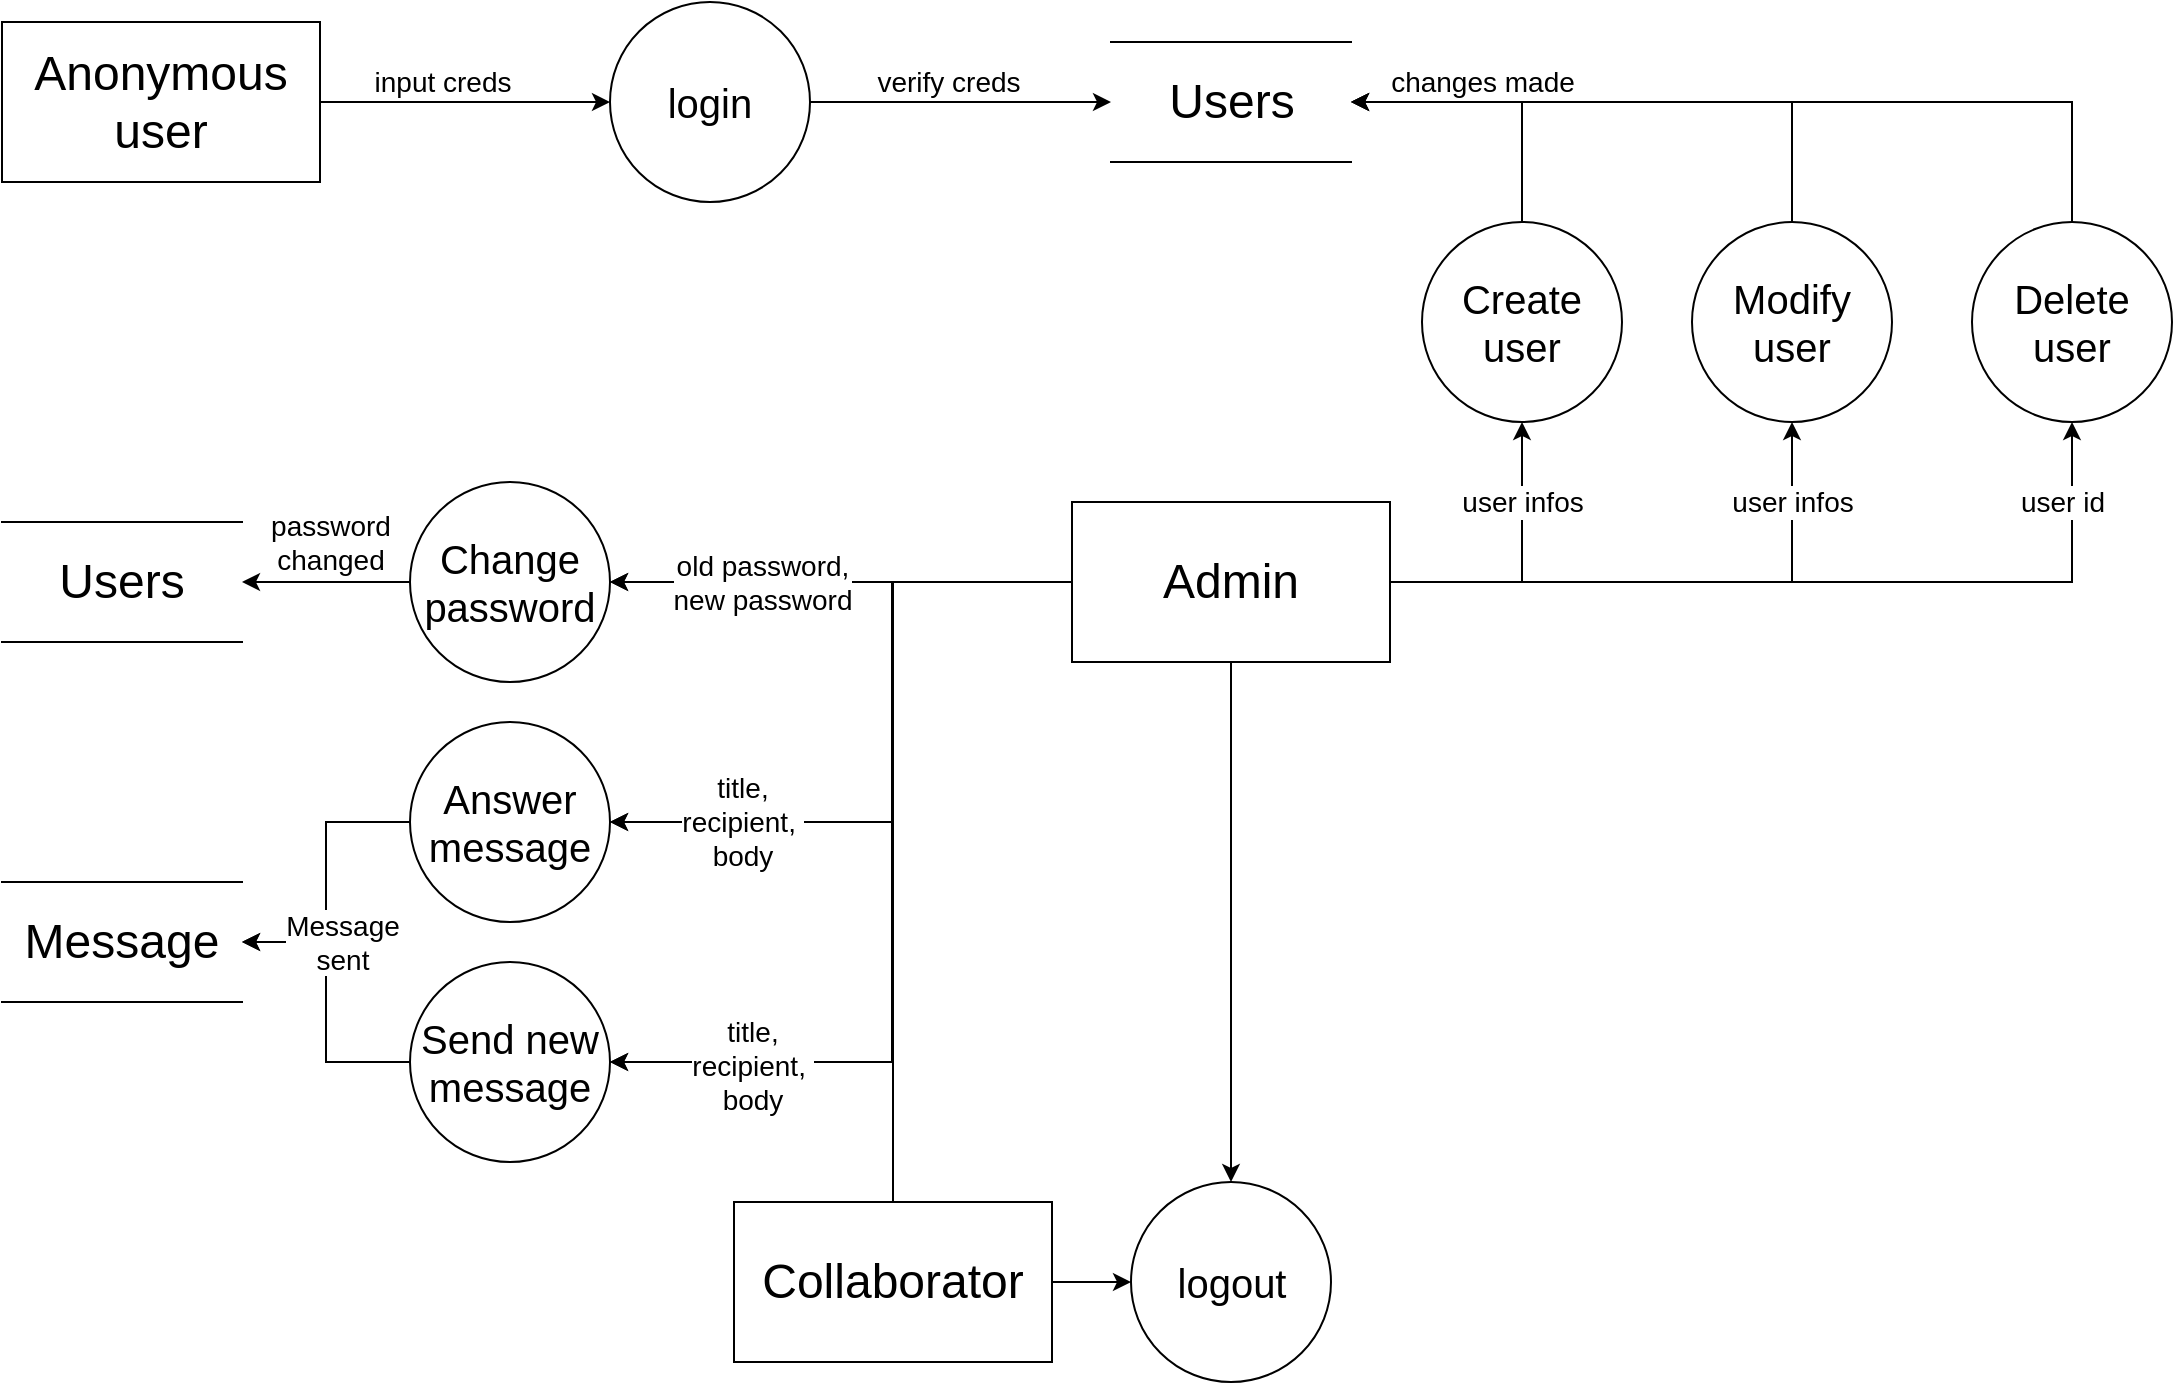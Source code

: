 <mxfile version="14.1.2" type="github">
  <diagram name="Page-1" id="b520641d-4fe3-3701-9064-5fc419738815">
    <mxGraphModel dx="1402" dy="735" grid="1" gridSize="10" guides="1" tooltips="1" connect="1" arrows="1" fold="1" page="1" pageScale="1" pageWidth="1100" pageHeight="850" background="#ffffff" math="0" shadow="0">
      <root>
        <mxCell id="0" />
        <mxCell id="1" parent="0" />
        <mxCell id="yYCxjWseCUKF4XzvSQsX-28" style="edgeStyle=orthogonalEdgeStyle;rounded=0;orthogonalLoop=1;jettySize=auto;html=1;exitX=1;exitY=0.5;exitDx=0;exitDy=0;entryX=0;entryY=0.5;entryDx=0;entryDy=0;fontSize=14;" edge="1" parent="1" source="yYCxjWseCUKF4XzvSQsX-1" target="yYCxjWseCUKF4XzvSQsX-11">
          <mxGeometry relative="1" as="geometry" />
        </mxCell>
        <mxCell id="yYCxjWseCUKF4XzvSQsX-31" style="edgeStyle=orthogonalEdgeStyle;rounded=0;orthogonalLoop=1;jettySize=auto;html=1;exitX=0.5;exitY=0;exitDx=0;exitDy=0;entryX=1;entryY=0.5;entryDx=0;entryDy=0;fontSize=14;" edge="1" parent="1" source="yYCxjWseCUKF4XzvSQsX-1" target="yYCxjWseCUKF4XzvSQsX-8">
          <mxGeometry relative="1" as="geometry" />
        </mxCell>
        <mxCell id="yYCxjWseCUKF4XzvSQsX-33" style="edgeStyle=orthogonalEdgeStyle;rounded=0;orthogonalLoop=1;jettySize=auto;html=1;exitX=0.5;exitY=0;exitDx=0;exitDy=0;entryX=1;entryY=0.5;entryDx=0;entryDy=0;fontSize=14;" edge="1" parent="1" source="yYCxjWseCUKF4XzvSQsX-1" target="yYCxjWseCUKF4XzvSQsX-4">
          <mxGeometry relative="1" as="geometry" />
        </mxCell>
        <mxCell id="yYCxjWseCUKF4XzvSQsX-35" style="edgeStyle=orthogonalEdgeStyle;rounded=0;orthogonalLoop=1;jettySize=auto;html=1;exitX=0.5;exitY=0;exitDx=0;exitDy=0;entryX=1;entryY=0.5;entryDx=0;entryDy=0;fontSize=14;" edge="1" parent="1" source="yYCxjWseCUKF4XzvSQsX-1" target="yYCxjWseCUKF4XzvSQsX-3">
          <mxGeometry relative="1" as="geometry" />
        </mxCell>
        <mxCell id="yYCxjWseCUKF4XzvSQsX-1" value="&lt;font style=&quot;font-size: 24px&quot;&gt;Collaborator&lt;/font&gt;" style="rounded=0;whiteSpace=wrap;html=1;" vertex="1" parent="1">
          <mxGeometry x="366" y="630" width="159" height="80" as="geometry" />
        </mxCell>
        <mxCell id="yYCxjWseCUKF4XzvSQsX-27" style="edgeStyle=orthogonalEdgeStyle;rounded=0;orthogonalLoop=1;jettySize=auto;html=1;exitX=0.5;exitY=1;exitDx=0;exitDy=0;entryX=0.5;entryY=0;entryDx=0;entryDy=0;fontSize=14;" edge="1" parent="1" source="yYCxjWseCUKF4XzvSQsX-2" target="yYCxjWseCUKF4XzvSQsX-11">
          <mxGeometry relative="1" as="geometry" />
        </mxCell>
        <mxCell id="yYCxjWseCUKF4XzvSQsX-30" style="edgeStyle=orthogonalEdgeStyle;rounded=0;orthogonalLoop=1;jettySize=auto;html=1;exitX=0;exitY=0.5;exitDx=0;exitDy=0;entryX=1;entryY=0.5;entryDx=0;entryDy=0;fontSize=14;" edge="1" parent="1" source="yYCxjWseCUKF4XzvSQsX-2" target="yYCxjWseCUKF4XzvSQsX-8">
          <mxGeometry relative="1" as="geometry" />
        </mxCell>
        <mxCell id="yYCxjWseCUKF4XzvSQsX-55" value="old password,&lt;br&gt;new password" style="edgeLabel;html=1;align=center;verticalAlign=middle;resizable=0;points=[];fontSize=14;" vertex="1" connectable="0" parent="yYCxjWseCUKF4XzvSQsX-30">
          <mxGeometry x="0.273" y="2" relative="1" as="geometry">
            <mxPoint x="-8" y="-2" as="offset" />
          </mxGeometry>
        </mxCell>
        <mxCell id="yYCxjWseCUKF4XzvSQsX-32" style="edgeStyle=orthogonalEdgeStyle;rounded=0;orthogonalLoop=1;jettySize=auto;html=1;exitX=0;exitY=0.5;exitDx=0;exitDy=0;entryX=1;entryY=0.5;entryDx=0;entryDy=0;fontSize=14;" edge="1" parent="1" source="yYCxjWseCUKF4XzvSQsX-2" target="yYCxjWseCUKF4XzvSQsX-4">
          <mxGeometry relative="1" as="geometry">
            <Array as="points">
              <mxPoint x="445" y="320" />
              <mxPoint x="445" y="440" />
            </Array>
          </mxGeometry>
        </mxCell>
        <mxCell id="yYCxjWseCUKF4XzvSQsX-58" value="title,&lt;br&gt;recipient,&amp;nbsp;&lt;br&gt;body" style="edgeLabel;html=1;align=center;verticalAlign=middle;resizable=0;points=[];fontSize=14;" vertex="1" connectable="0" parent="yYCxjWseCUKF4XzvSQsX-32">
          <mxGeometry x="0.687" relative="1" as="geometry">
            <mxPoint x="11" as="offset" />
          </mxGeometry>
        </mxCell>
        <mxCell id="yYCxjWseCUKF4XzvSQsX-34" style="edgeStyle=orthogonalEdgeStyle;rounded=0;orthogonalLoop=1;jettySize=auto;html=1;exitX=0;exitY=0.5;exitDx=0;exitDy=0;entryX=1;entryY=0.5;entryDx=0;entryDy=0;fontSize=14;" edge="1" parent="1" source="yYCxjWseCUKF4XzvSQsX-2" target="yYCxjWseCUKF4XzvSQsX-3">
          <mxGeometry relative="1" as="geometry">
            <Array as="points">
              <mxPoint x="445" y="320" />
              <mxPoint x="445" y="560" />
            </Array>
          </mxGeometry>
        </mxCell>
        <mxCell id="yYCxjWseCUKF4XzvSQsX-47" style="edgeStyle=orthogonalEdgeStyle;rounded=0;orthogonalLoop=1;jettySize=auto;html=1;exitX=1;exitY=0.5;exitDx=0;exitDy=0;entryX=0.5;entryY=1;entryDx=0;entryDy=0;fontSize=14;" edge="1" parent="1" source="yYCxjWseCUKF4XzvSQsX-2" target="yYCxjWseCUKF4XzvSQsX-5">
          <mxGeometry relative="1" as="geometry">
            <Array as="points">
              <mxPoint x="760" y="320" />
            </Array>
          </mxGeometry>
        </mxCell>
        <mxCell id="yYCxjWseCUKF4XzvSQsX-48" style="edgeStyle=orthogonalEdgeStyle;rounded=0;orthogonalLoop=1;jettySize=auto;html=1;exitX=1;exitY=0.5;exitDx=0;exitDy=0;entryX=0.5;entryY=1;entryDx=0;entryDy=0;fontSize=14;" edge="1" parent="1" source="yYCxjWseCUKF4XzvSQsX-2" target="yYCxjWseCUKF4XzvSQsX-6">
          <mxGeometry relative="1" as="geometry" />
        </mxCell>
        <mxCell id="yYCxjWseCUKF4XzvSQsX-51" value="user infos" style="edgeLabel;html=1;align=center;verticalAlign=middle;resizable=0;points=[];fontSize=14;" vertex="1" connectable="0" parent="yYCxjWseCUKF4XzvSQsX-48">
          <mxGeometry x="0.637" y="1" relative="1" as="geometry">
            <mxPoint x="1" y="-11" as="offset" />
          </mxGeometry>
        </mxCell>
        <mxCell id="yYCxjWseCUKF4XzvSQsX-49" style="edgeStyle=orthogonalEdgeStyle;rounded=0;orthogonalLoop=1;jettySize=auto;html=1;exitX=1;exitY=0.5;exitDx=0;exitDy=0;entryX=0.5;entryY=1;entryDx=0;entryDy=0;fontSize=14;" edge="1" parent="1" source="yYCxjWseCUKF4XzvSQsX-2" target="yYCxjWseCUKF4XzvSQsX-7">
          <mxGeometry relative="1" as="geometry" />
        </mxCell>
        <mxCell id="yYCxjWseCUKF4XzvSQsX-50" value="user infos" style="edgeLabel;html=1;align=center;verticalAlign=middle;resizable=0;points=[];fontSize=14;" vertex="1" connectable="0" parent="yYCxjWseCUKF4XzvSQsX-49">
          <mxGeometry x="-0.82" y="1" relative="1" as="geometry">
            <mxPoint x="28" y="-39" as="offset" />
          </mxGeometry>
        </mxCell>
        <mxCell id="yYCxjWseCUKF4XzvSQsX-52" value="user id" style="edgeLabel;html=1;align=center;verticalAlign=middle;resizable=0;points=[];fontSize=14;" vertex="1" connectable="0" parent="yYCxjWseCUKF4XzvSQsX-49">
          <mxGeometry x="0.725" y="-5" relative="1" as="geometry">
            <mxPoint x="-10" y="-18" as="offset" />
          </mxGeometry>
        </mxCell>
        <mxCell id="yYCxjWseCUKF4XzvSQsX-2" value="&lt;font style=&quot;font-size: 24px&quot;&gt;Admin&lt;/font&gt;" style="rounded=0;whiteSpace=wrap;html=1;" vertex="1" parent="1">
          <mxGeometry x="535" y="280" width="159" height="80" as="geometry" />
        </mxCell>
        <mxCell id="yYCxjWseCUKF4XzvSQsX-41" style="edgeStyle=orthogonalEdgeStyle;rounded=0;orthogonalLoop=1;jettySize=auto;html=1;exitX=0;exitY=0.5;exitDx=0;exitDy=0;entryX=1;entryY=0.5;entryDx=0;entryDy=0;fontSize=14;" edge="1" parent="1" source="yYCxjWseCUKF4XzvSQsX-3" target="yYCxjWseCUKF4XzvSQsX-37">
          <mxGeometry relative="1" as="geometry" />
        </mxCell>
        <mxCell id="yYCxjWseCUKF4XzvSQsX-3" value="&lt;font style=&quot;font-size: 20px&quot;&gt;Send new message&lt;/font&gt;" style="ellipse;whiteSpace=wrap;html=1;aspect=fixed;" vertex="1" parent="1">
          <mxGeometry x="204" y="510" width="100" height="100" as="geometry" />
        </mxCell>
        <mxCell id="yYCxjWseCUKF4XzvSQsX-39" style="edgeStyle=orthogonalEdgeStyle;rounded=0;orthogonalLoop=1;jettySize=auto;html=1;exitX=0;exitY=0.5;exitDx=0;exitDy=0;entryX=1;entryY=0.5;entryDx=0;entryDy=0;fontSize=14;" edge="1" parent="1" source="yYCxjWseCUKF4XzvSQsX-4" target="yYCxjWseCUKF4XzvSQsX-37">
          <mxGeometry relative="1" as="geometry" />
        </mxCell>
        <mxCell id="yYCxjWseCUKF4XzvSQsX-61" value="Message&lt;br&gt;sent" style="edgeLabel;html=1;align=center;verticalAlign=middle;resizable=0;points=[];fontSize=14;" vertex="1" connectable="0" parent="yYCxjWseCUKF4XzvSQsX-39">
          <mxGeometry x="0.208" y="-1" relative="1" as="geometry">
            <mxPoint x="9" y="15" as="offset" />
          </mxGeometry>
        </mxCell>
        <mxCell id="yYCxjWseCUKF4XzvSQsX-4" value="&lt;font style=&quot;font-size: 20px&quot;&gt;Answer message&lt;/font&gt;" style="ellipse;whiteSpace=wrap;html=1;aspect=fixed;" vertex="1" parent="1">
          <mxGeometry x="204" y="390" width="100" height="100" as="geometry" />
        </mxCell>
        <mxCell id="yYCxjWseCUKF4XzvSQsX-44" style="edgeStyle=orthogonalEdgeStyle;rounded=0;orthogonalLoop=1;jettySize=auto;html=1;exitX=0.5;exitY=0;exitDx=0;exitDy=0;entryX=1;entryY=0.5;entryDx=0;entryDy=0;fontSize=14;" edge="1" parent="1" source="yYCxjWseCUKF4XzvSQsX-5" target="yYCxjWseCUKF4XzvSQsX-14">
          <mxGeometry relative="1" as="geometry" />
        </mxCell>
        <mxCell id="yYCxjWseCUKF4XzvSQsX-5" value="&lt;font style=&quot;font-size: 20px&quot;&gt;Create user&lt;/font&gt;" style="ellipse;whiteSpace=wrap;html=1;aspect=fixed;" vertex="1" parent="1">
          <mxGeometry x="710" y="140" width="100" height="100" as="geometry" />
        </mxCell>
        <mxCell id="yYCxjWseCUKF4XzvSQsX-45" style="edgeStyle=orthogonalEdgeStyle;rounded=0;orthogonalLoop=1;jettySize=auto;html=1;exitX=0.5;exitY=0;exitDx=0;exitDy=0;entryX=1;entryY=0.5;entryDx=0;entryDy=0;fontSize=14;" edge="1" parent="1" source="yYCxjWseCUKF4XzvSQsX-6" target="yYCxjWseCUKF4XzvSQsX-14">
          <mxGeometry relative="1" as="geometry" />
        </mxCell>
        <mxCell id="yYCxjWseCUKF4XzvSQsX-6" value="&lt;font style=&quot;font-size: 20px&quot;&gt;Modify user&lt;/font&gt;" style="ellipse;whiteSpace=wrap;html=1;aspect=fixed;" vertex="1" parent="1">
          <mxGeometry x="845" y="140" width="100" height="100" as="geometry" />
        </mxCell>
        <mxCell id="yYCxjWseCUKF4XzvSQsX-46" style="edgeStyle=orthogonalEdgeStyle;rounded=0;orthogonalLoop=1;jettySize=auto;html=1;exitX=0.5;exitY=0;exitDx=0;exitDy=0;entryX=1;entryY=0.5;entryDx=0;entryDy=0;fontSize=14;" edge="1" parent="1" source="yYCxjWseCUKF4XzvSQsX-7" target="yYCxjWseCUKF4XzvSQsX-14">
          <mxGeometry relative="1" as="geometry" />
        </mxCell>
        <mxCell id="yYCxjWseCUKF4XzvSQsX-53" value="changes made" style="edgeLabel;html=1;align=center;verticalAlign=middle;resizable=0;points=[];fontSize=14;" vertex="1" connectable="0" parent="yYCxjWseCUKF4XzvSQsX-46">
          <mxGeometry x="0.75" y="-4" relative="1" as="geometry">
            <mxPoint x="13" y="-6" as="offset" />
          </mxGeometry>
        </mxCell>
        <mxCell id="yYCxjWseCUKF4XzvSQsX-7" value="&lt;font style=&quot;font-size: 20px&quot;&gt;Delete user&lt;/font&gt;" style="ellipse;whiteSpace=wrap;html=1;aspect=fixed;" vertex="1" parent="1">
          <mxGeometry x="985" y="140" width="100" height="100" as="geometry" />
        </mxCell>
        <mxCell id="yYCxjWseCUKF4XzvSQsX-43" style="edgeStyle=orthogonalEdgeStyle;rounded=0;orthogonalLoop=1;jettySize=auto;html=1;exitX=0;exitY=0.5;exitDx=0;exitDy=0;entryX=1;entryY=0.5;entryDx=0;entryDy=0;fontSize=14;" edge="1" parent="1" source="yYCxjWseCUKF4XzvSQsX-8" target="yYCxjWseCUKF4XzvSQsX-42">
          <mxGeometry relative="1" as="geometry" />
        </mxCell>
        <mxCell id="yYCxjWseCUKF4XzvSQsX-8" value="&lt;font style=&quot;font-size: 20px&quot;&gt;Change password&lt;/font&gt;" style="ellipse;whiteSpace=wrap;html=1;aspect=fixed;" vertex="1" parent="1">
          <mxGeometry x="204" y="270" width="100" height="100" as="geometry" />
        </mxCell>
        <mxCell id="yYCxjWseCUKF4XzvSQsX-9" value="&lt;font style=&quot;font-size: 24px&quot;&gt;Anonymous user&lt;/font&gt;" style="rounded=0;whiteSpace=wrap;html=1;" vertex="1" parent="1">
          <mxGeometry y="40" width="159" height="80" as="geometry" />
        </mxCell>
        <mxCell id="yYCxjWseCUKF4XzvSQsX-10" value="&lt;span style=&quot;font-size: 20px&quot;&gt;login&lt;/span&gt;" style="ellipse;whiteSpace=wrap;html=1;aspect=fixed;" vertex="1" parent="1">
          <mxGeometry x="304" y="30" width="100" height="100" as="geometry" />
        </mxCell>
        <mxCell id="yYCxjWseCUKF4XzvSQsX-11" value="&lt;span style=&quot;font-size: 20px&quot;&gt;logout&lt;/span&gt;" style="ellipse;whiteSpace=wrap;html=1;aspect=fixed;" vertex="1" parent="1">
          <mxGeometry x="564.5" y="620" width="100" height="100" as="geometry" />
        </mxCell>
        <mxCell id="yYCxjWseCUKF4XzvSQsX-12" value="" style="endArrow=classic;html=1;entryX=0;entryY=0.5;entryDx=0;entryDy=0;exitX=1;exitY=0.5;exitDx=0;exitDy=0;" edge="1" parent="1" source="yYCxjWseCUKF4XzvSQsX-9" target="yYCxjWseCUKF4XzvSQsX-10">
          <mxGeometry width="50" height="50" relative="1" as="geometry">
            <mxPoint x="520" y="330" as="sourcePoint" />
            <mxPoint x="570" y="280" as="targetPoint" />
          </mxGeometry>
        </mxCell>
        <mxCell id="yYCxjWseCUKF4XzvSQsX-23" value="input creds" style="edgeLabel;html=1;align=center;verticalAlign=middle;resizable=0;points=[];fontSize=14;" vertex="1" connectable="0" parent="yYCxjWseCUKF4XzvSQsX-12">
          <mxGeometry x="-0.223" y="1" relative="1" as="geometry">
            <mxPoint x="4" y="-9" as="offset" />
          </mxGeometry>
        </mxCell>
        <mxCell id="yYCxjWseCUKF4XzvSQsX-14" value="&lt;font style=&quot;font-size: 24px&quot;&gt;Users&lt;/font&gt;" style="shape=partialRectangle;whiteSpace=wrap;html=1;left=0;right=0;fillColor=none;" vertex="1" parent="1">
          <mxGeometry x="554.5" y="50" width="120" height="60" as="geometry" />
        </mxCell>
        <mxCell id="yYCxjWseCUKF4XzvSQsX-15" value="" style="endArrow=classic;html=1;exitX=1;exitY=0.5;exitDx=0;exitDy=0;entryX=0;entryY=0.5;entryDx=0;entryDy=0;" edge="1" parent="1" source="yYCxjWseCUKF4XzvSQsX-10" target="yYCxjWseCUKF4XzvSQsX-14">
          <mxGeometry width="50" height="50" relative="1" as="geometry">
            <mxPoint x="520" y="320" as="sourcePoint" />
            <mxPoint x="490" y="80" as="targetPoint" />
          </mxGeometry>
        </mxCell>
        <mxCell id="yYCxjWseCUKF4XzvSQsX-16" value="verify creds" style="edgeLabel;html=1;align=center;verticalAlign=middle;resizable=0;points=[];fontSize=14;" vertex="1" connectable="0" parent="yYCxjWseCUKF4XzvSQsX-15">
          <mxGeometry x="-0.26" y="-1" relative="1" as="geometry">
            <mxPoint x="13" y="-11" as="offset" />
          </mxGeometry>
        </mxCell>
        <mxCell id="yYCxjWseCUKF4XzvSQsX-37" value="&lt;font style=&quot;font-size: 24px&quot;&gt;Message&lt;/font&gt;" style="shape=partialRectangle;whiteSpace=wrap;html=1;left=0;right=0;fillColor=none;" vertex="1" parent="1">
          <mxGeometry y="470" width="120" height="60" as="geometry" />
        </mxCell>
        <mxCell id="yYCxjWseCUKF4XzvSQsX-42" value="&lt;font style=&quot;font-size: 24px&quot;&gt;Users&lt;/font&gt;" style="shape=partialRectangle;whiteSpace=wrap;html=1;left=0;right=0;fillColor=none;" vertex="1" parent="1">
          <mxGeometry y="290" width="120" height="60" as="geometry" />
        </mxCell>
        <mxCell id="yYCxjWseCUKF4XzvSQsX-59" value="title,&lt;br&gt;recipient,&amp;nbsp;&lt;br&gt;body" style="edgeLabel;html=1;align=center;verticalAlign=middle;resizable=0;points=[];fontSize=14;" vertex="1" connectable="0" parent="1">
          <mxGeometry x="380" y="460" as="geometry">
            <mxPoint x="-5" y="102" as="offset" />
          </mxGeometry>
        </mxCell>
        <mxCell id="yYCxjWseCUKF4XzvSQsX-60" value="password &lt;br&gt;changed" style="text;html=1;align=center;verticalAlign=middle;resizable=0;points=[];autosize=1;fontSize=14;" vertex="1" parent="1">
          <mxGeometry x="124" y="280" width="80" height="40" as="geometry" />
        </mxCell>
      </root>
    </mxGraphModel>
  </diagram>
</mxfile>
